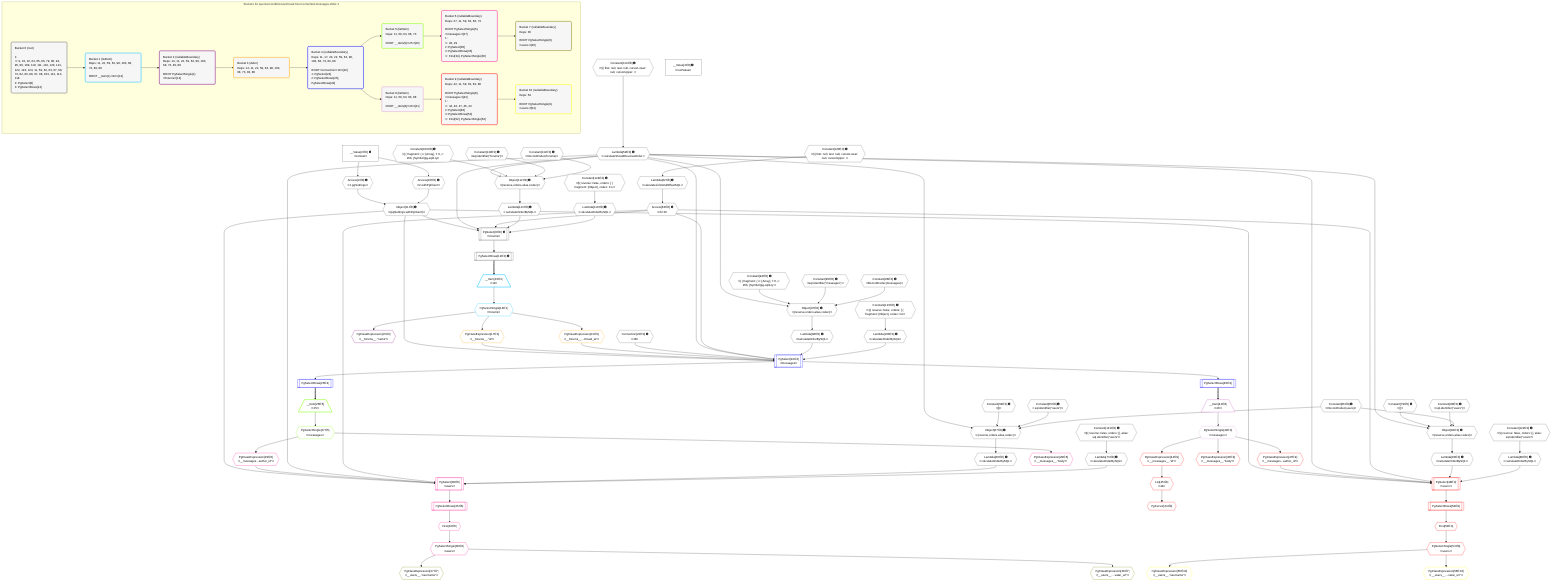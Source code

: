 %%{init: {'themeVariables': { 'fontSize': '12px'}}}%%
graph TD
    classDef path fill:#eee,stroke:#000,color:#000
    classDef plan fill:#fff,stroke-width:1px,color:#000
    classDef itemplan fill:#fff,stroke-width:2px,color:#000
    classDef unbatchedplan fill:#dff,stroke-width:1px,color:#000
    classDef sideeffectplan fill:#fcc,stroke-width:2px,color:#000
    classDef bucket fill:#f6f6f6,color:#000,stroke-width:2px,text-align:left


    %% plan dependencies
    PgSelect8[["PgSelect[8∈0] ➊<br />ᐸforumsᐳ"]]:::plan
    Object11{{"Object[11∈0] ➊<br />ᐸ{pgSettings,withPgClient}ᐳ"}}:::plan
    Lambda59{{"Lambda[59∈0] ➊<br />ᐸcalculateShouldReverseOrderᐳ"}}:::plan
    Access63{{"Access[63∈0] ➊<br />ᐸ62.0ᐳ"}}:::plan
    Lambda113{{"Lambda[113∈0] ➊<br />ᐸcalculateOrderBySQLᐳ"}}:::plan
    Lambda118{{"Lambda[118∈0] ➊<br />ᐸcalculateOrderBySQLᐳ"}}:::plan
    Object11 & Lambda59 & Access63 & Lambda113 & Lambda118 --> PgSelect8
    Object67{{"Object[67∈0] ➊<br />ᐸ{reverse,orders,alias,codec}ᐳ"}}:::plan
    Constant64{{"Constant[64∈0] ➊<br />ᐸ[]ᐳ"}}:::plan
    Constant65{{"Constant[65∈0] ➊<br />ᐸsql.identifier(”users”)ᐳ"}}:::plan
    Constant66{{"Constant[66∈0] ➊<br />ᐸRecordCodec(users)ᐳ"}}:::plan
    Lambda59 & Constant64 & Constant65 & Constant66 --> Object67
    Object82{{"Object[82∈0] ➊<br />ᐸ{reverse,orders,alias,codec}ᐳ"}}:::plan
    Constant79{{"Constant[79∈0] ➊<br />ᐸ[]ᐳ"}}:::plan
    Constant80{{"Constant[80∈0] ➊<br />ᐸsql.identifier(”users”)ᐳ"}}:::plan
    Lambda59 & Constant79 & Constant80 & Constant66 --> Object82
    Object97{{"Object[97∈0] ➊<br />ᐸ{reverse,orders,alias,codec}ᐳ"}}:::plan
    Constant94{{"Constant[94∈0] ➊<br />ᐸ[ { fragment: { n: [Array], f: 0, c: 266, [Symbol(pg-sql2-tyᐳ"}}:::plan
    Constant95{{"Constant[95∈0] ➊<br />ᐸsql.identifier(”messages”)ᐳ"}}:::plan
    Constant96{{"Constant[96∈0] ➊<br />ᐸRecordCodec(messages)ᐳ"}}:::plan
    Lambda59 & Constant94 & Constant95 & Constant96 --> Object97
    Object112{{"Object[112∈0] ➊<br />ᐸ{reverse,orders,alias,codec}ᐳ"}}:::plan
    Constant109{{"Constant[109∈0] ➊<br />ᐸ[ { fragment: { n: [Array], f: 0, c: 266, [Symbol(pg-sql2-tyᐳ"}}:::plan
    Constant110{{"Constant[110∈0] ➊<br />ᐸsql.identifier(”forums”)ᐳ"}}:::plan
    Constant111{{"Constant[111∈0] ➊<br />ᐸRecordCodec(forums)ᐳ"}}:::plan
    Lambda59 & Constant109 & Constant110 & Constant111 --> Object112
    Access9{{"Access[9∈0] ➊<br />ᐸ2.pgSettingsᐳ"}}:::plan
    Access10{{"Access[10∈0] ➊<br />ᐸ2.withPgClientᐳ"}}:::plan
    Access9 & Access10 --> Object11
    __Value2["__Value[2∈0] ➊<br />ᐸcontextᐳ"]:::plan
    __Value2 --> Access9
    __Value2 --> Access10
    PgSelectRows12[["PgSelectRows[12∈0] ➊"]]:::plan
    PgSelect8 --> PgSelectRows12
    Constant119{{"Constant[119∈0] ➊<br />ᐸ§{ first: null, last: null, cursorLower: null, cursorUpper: ᐳ"}}:::plan
    Constant119 --> Lambda59
    Lambda62{{"Lambda[62∈0] ➊<br />ᐸcalculateLimitAndOffsetSQLᐳ"}}:::plan
    Constant120{{"Constant[120∈0] ➊<br />ᐸ§{ first: null, last: null, cursorLower: null, cursorUpper: ᐳ"}}:::plan
    Constant120 --> Lambda62
    Lambda62 --> Access63
    Lambda68{{"Lambda[68∈0] ➊<br />ᐸcalculateOrderBySQLᐳ"}}:::plan
    Object67 --> Lambda68
    Lambda73{{"Lambda[73∈0] ➊<br />ᐸcalculateOrderBySQLᐳ"}}:::plan
    Constant121{{"Constant[121∈0] ➊<br />ᐸ§{ reverse: false, orders: [], alias: sql.identifier(”users”ᐳ"}}:::plan
    Constant121 --> Lambda73
    Lambda83{{"Lambda[83∈0] ➊<br />ᐸcalculateOrderBySQLᐳ"}}:::plan
    Object82 --> Lambda83
    Lambda88{{"Lambda[88∈0] ➊<br />ᐸcalculateOrderBySQLᐳ"}}:::plan
    Constant122{{"Constant[122∈0] ➊<br />ᐸ§{ reverse: false, orders: [], alias: sql.identifier(”users”ᐳ"}}:::plan
    Constant122 --> Lambda88
    Lambda98{{"Lambda[98∈0] ➊<br />ᐸcalculateOrderBySQLᐳ"}}:::plan
    Object97 --> Lambda98
    Lambda103{{"Lambda[103∈0] ➊<br />ᐸcalculateOrderBySQLᐳ"}}:::plan
    Constant123{{"Constant[123∈0] ➊<br />ᐸ§{ reverse: false, orders: [ { fragment: [Object], codec: Coᐳ"}}:::plan
    Constant123 --> Lambda103
    Object112 --> Lambda113
    Constant124{{"Constant[124∈0] ➊<br />ᐸ§{ reverse: false, orders: [ { fragment: [Object], codec: Coᐳ"}}:::plan
    Constant124 --> Lambda118
    __Value4["__Value[4∈0] ➊<br />ᐸrootValueᐳ"]:::plan
    Connection22{{"Connection[22∈0] ➊<br />ᐸ18ᐳ"}}:::plan
    __Item13[/"__Item[13∈1]<br />ᐸ12ᐳ"\]:::itemplan
    PgSelectRows12 ==> __Item13
    PgSelectSingle14{{"PgSelectSingle[14∈1]<br />ᐸforumsᐳ"}}:::plan
    __Item13 --> PgSelectSingle14
    PgClassExpression15{{"PgClassExpression[15∈2]<br />ᐸ__forums__.”name”ᐳ"}}:::plan
    PgSelectSingle14 --> PgClassExpression15
    PgClassExpression17{{"PgClassExpression[17∈3]<br />ᐸ__forums__.”id”ᐳ"}}:::plan
    PgSelectSingle14 --> PgClassExpression17
    PgClassExpression23{{"PgClassExpression[23∈3]<br />ᐸ__forums__...chived_at”ᐳ"}}:::plan
    PgSelectSingle14 --> PgClassExpression23
    PgSelect24[["PgSelect[24∈4]<br />ᐸmessagesᐳ"]]:::plan
    Object11 & PgClassExpression17 & PgClassExpression23 & Connection22 & Lambda59 & Access63 & Lambda98 & Lambda103 --> PgSelect24
    PgSelectRows25[["PgSelectRows[25∈4]"]]:::plan
    PgSelect24 --> PgSelectRows25
    PgSelectRows40[["PgSelectRows[40∈4]"]]:::plan
    PgSelect24 --> PgSelectRows40
    __Item26[/"__Item[26∈5]<br />ᐸ25ᐳ"\]:::itemplan
    PgSelectRows25 ==> __Item26
    PgSelectSingle27{{"PgSelectSingle[27∈5]<br />ᐸmessagesᐳ"}}:::plan
    __Item26 --> PgSelectSingle27
    PgSelect30[["PgSelect[30∈6]<br />ᐸusersᐳ"]]:::plan
    PgClassExpression29{{"PgClassExpression[29∈6]<br />ᐸ__messages...author_id”ᐳ"}}:::plan
    Object11 & PgClassExpression29 & Lambda59 & Access63 & Lambda68 & Lambda73 --> PgSelect30
    PgClassExpression28{{"PgClassExpression[28∈6]<br />ᐸ__messages__.”body”ᐳ"}}:::plan
    PgSelectSingle27 --> PgClassExpression28
    PgSelectSingle27 --> PgClassExpression29
    First34{{"First[34∈6]"}}:::plan
    PgSelectRows35[["PgSelectRows[35∈6]"]]:::plan
    PgSelectRows35 --> First34
    PgSelect30 --> PgSelectRows35
    PgSelectSingle36{{"PgSelectSingle[36∈6]<br />ᐸusersᐳ"}}:::plan
    First34 --> PgSelectSingle36
    PgClassExpression37{{"PgClassExpression[37∈7]<br />ᐸ__users__.”username”ᐳ"}}:::plan
    PgSelectSingle36 --> PgClassExpression37
    PgClassExpression38{{"PgClassExpression[38∈7]<br />ᐸ__users__....vatar_url”ᐳ"}}:::plan
    PgSelectSingle36 --> PgClassExpression38
    __Item41[/"__Item[41∈8]<br />ᐸ40ᐳ"\]:::itemplan
    PgSelectRows40 ==> __Item41
    PgSelectSingle42{{"PgSelectSingle[42∈8]<br />ᐸmessagesᐳ"}}:::plan
    __Item41 --> PgSelectSingle42
    PgSelect48[["PgSelect[48∈9]<br />ᐸusersᐳ"]]:::plan
    PgClassExpression47{{"PgClassExpression[47∈9]<br />ᐸ__messages...author_id”ᐳ"}}:::plan
    Object11 & PgClassExpression47 & Lambda59 & Access63 & Lambda83 & Lambda88 --> PgSelect48
    PgCursor43{{"PgCursor[43∈9]"}}:::plan
    List45{{"List[45∈9]<br />ᐸ44ᐳ"}}:::plan
    List45 --> PgCursor43
    PgClassExpression44{{"PgClassExpression[44∈9]<br />ᐸ__messages__.”id”ᐳ"}}:::plan
    PgSelectSingle42 --> PgClassExpression44
    PgClassExpression44 --> List45
    PgClassExpression46{{"PgClassExpression[46∈9]<br />ᐸ__messages__.”body”ᐳ"}}:::plan
    PgSelectSingle42 --> PgClassExpression46
    PgSelectSingle42 --> PgClassExpression47
    First52{{"First[52∈9]"}}:::plan
    PgSelectRows53[["PgSelectRows[53∈9]"]]:::plan
    PgSelectRows53 --> First52
    PgSelect48 --> PgSelectRows53
    PgSelectSingle54{{"PgSelectSingle[54∈9]<br />ᐸusersᐳ"}}:::plan
    First52 --> PgSelectSingle54
    PgClassExpression55{{"PgClassExpression[55∈10]<br />ᐸ__users__.”username”ᐳ"}}:::plan
    PgSelectSingle54 --> PgClassExpression55
    PgClassExpression56{{"PgClassExpression[56∈10]<br />ᐸ__users__....vatar_url”ᐳ"}}:::plan
    PgSelectSingle54 --> PgClassExpression56

    %% define steps

    subgraph "Buckets for queries/conditions/archived-forum-inherited-messages.defer-1"
    Bucket0("Bucket 0 (root)<br /><br />1: <br />ᐳ: 9, 10, 22, 64, 65, 66, 79, 80, 94, 95, 96, 109, 110, 111, 119, 120, 121, 122, 123, 124, 11, 59, 62, 63, 67, 68, 73, 82, 83, 88, 97, 98, 103, 112, 113, 118<br />2: PgSelect[8]<br />3: PgSelectRows[12]"):::bucket
    classDef bucket0 stroke:#696969
    class Bucket0,__Value2,__Value4,PgSelect8,Access9,Access10,Object11,PgSelectRows12,Connection22,Lambda59,Lambda62,Access63,Constant64,Constant65,Constant66,Object67,Lambda68,Lambda73,Constant79,Constant80,Object82,Lambda83,Lambda88,Constant94,Constant95,Constant96,Object97,Lambda98,Lambda103,Constant109,Constant110,Constant111,Object112,Lambda113,Lambda118,Constant119,Constant120,Constant121,Constant122,Constant123,Constant124 bucket0
    Bucket1("Bucket 1 (listItem)<br />Deps: 11, 22, 59, 63, 98, 103, 68, 73, 83, 88<br /><br />ROOT __Item{1}ᐸ12ᐳ[13]"):::bucket
    classDef bucket1 stroke:#00bfff
    class Bucket1,__Item13,PgSelectSingle14 bucket1
    Bucket2("Bucket 2 (nullableBoundary)<br />Deps: 14, 11, 22, 59, 63, 98, 103, 68, 73, 83, 88<br /><br />ROOT PgSelectSingle{1}ᐸforumsᐳ[14]"):::bucket
    classDef bucket2 stroke:#7f007f
    class Bucket2,PgClassExpression15 bucket2
    Bucket3("Bucket 3 (defer)<br />Deps: 14, 11, 22, 59, 63, 98, 103, 68, 73, 83, 88"):::bucket
    classDef bucket3 stroke:#ffa500
    class Bucket3,PgClassExpression17,PgClassExpression23 bucket3
    Bucket4("Bucket 4 (nullableBoundary)<br />Deps: 11, 17, 23, 22, 59, 63, 98, 103, 68, 73, 83, 88<br /><br />ROOT Connectionᐸ18ᐳ[22]<br />1: PgSelect[24]<br />2: PgSelectRows[25], PgSelectRows[40]"):::bucket
    classDef bucket4 stroke:#0000ff
    class Bucket4,PgSelect24,PgSelectRows25,PgSelectRows40 bucket4
    Bucket5("Bucket 5 (listItem)<br />Deps: 11, 59, 63, 68, 73<br /><br />ROOT __Item{5}ᐸ25ᐳ[26]"):::bucket
    classDef bucket5 stroke:#7fff00
    class Bucket5,__Item26,PgSelectSingle27 bucket5
    Bucket6("Bucket 6 (nullableBoundary)<br />Deps: 27, 11, 59, 63, 68, 73<br /><br />ROOT PgSelectSingle{5}ᐸmessagesᐳ[27]<br />1: <br />ᐳ: 28, 29<br />2: PgSelect[30]<br />3: PgSelectRows[35]<br />ᐳ: First[34], PgSelectSingle[36]"):::bucket
    classDef bucket6 stroke:#ff1493
    class Bucket6,PgClassExpression28,PgClassExpression29,PgSelect30,First34,PgSelectRows35,PgSelectSingle36 bucket6
    Bucket7("Bucket 7 (nullableBoundary)<br />Deps: 36<br /><br />ROOT PgSelectSingle{6}ᐸusersᐳ[36]"):::bucket
    classDef bucket7 stroke:#808000
    class Bucket7,PgClassExpression37,PgClassExpression38 bucket7
    Bucket8("Bucket 8 (listItem)<br />Deps: 11, 59, 63, 83, 88<br /><br />ROOT __Item{8}ᐸ40ᐳ[41]"):::bucket
    classDef bucket8 stroke:#dda0dd
    class Bucket8,__Item41,PgSelectSingle42 bucket8
    Bucket9("Bucket 9 (nullableBoundary)<br />Deps: 42, 11, 59, 63, 83, 88<br /><br />ROOT PgSelectSingle{8}ᐸmessagesᐳ[42]<br />1: <br />ᐳ: 44, 46, 47, 45, 43<br />2: PgSelect[48]<br />3: PgSelectRows[53]<br />ᐳ: First[52], PgSelectSingle[54]"):::bucket
    classDef bucket9 stroke:#ff0000
    class Bucket9,PgCursor43,PgClassExpression44,List45,PgClassExpression46,PgClassExpression47,PgSelect48,First52,PgSelectRows53,PgSelectSingle54 bucket9
    Bucket10("Bucket 10 (nullableBoundary)<br />Deps: 54<br /><br />ROOT PgSelectSingle{9}ᐸusersᐳ[54]"):::bucket
    classDef bucket10 stroke:#ffff00
    class Bucket10,PgClassExpression55,PgClassExpression56 bucket10
    Bucket0 --> Bucket1
    Bucket1 --> Bucket2
    Bucket2 --> Bucket3
    Bucket3 --> Bucket4
    Bucket4 --> Bucket5 & Bucket8
    Bucket5 --> Bucket6
    Bucket6 --> Bucket7
    Bucket8 --> Bucket9
    Bucket9 --> Bucket10
    end